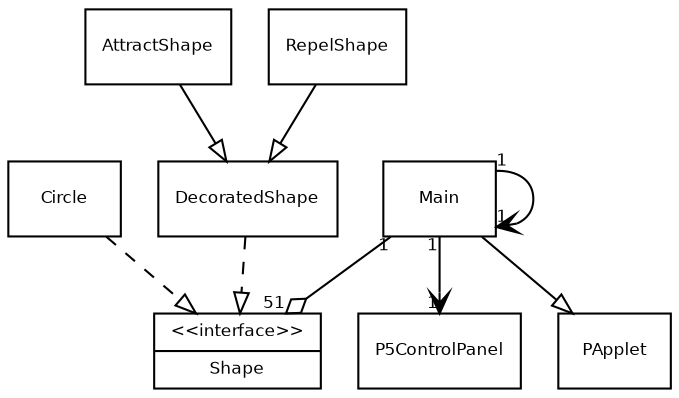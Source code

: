 digraph G {
        fontname = "Bitstream Vera Sans"
        fontsize = 8

        node [
                group = a
                fontname = "Bitstream Vera Sans"
                fontsize = 8
                shape = "record"
        ]


        edge [
                fontname = "Bitstream Vera Sans"
                fontsize = 8
        ]

        Shape [
                label = "{\<\<interface\>\>|Shape}"
        ]
        Circle [
                label = "{Circle}"
        ]
        DecoratedShape [
                label = "{DecoratedShape}"
        ]
        
        AttractShape [
                label = "{AttractShape}"
        ]

        RepelShape [
                label = "{RepelShape}"
        ]

        Main [
                label = "{Main}"
        ]

        P5ControlPanel [
                label = "{P5ControlPanel}"
        ]

        PApplet [
                label = "{PApplet}"
        ]


        Circle -> Shape [arrowhead="empty", style="dashed"]
        DecoratedShape -> Shape [arrowhead="empty", style="dashed"]

        AttractShape -> DecoratedShape [arrowhead="empty"]
        RepelShape -> DecoratedShape [arrowhead="empty"]

        Main -> PApplet [arrowhead="empty"]

        Main -> Shape [arrowhead="odiamond", headlabel = "51", taillabel = "1"]


        Main -> Main [arrowhead="vee", headlabel = "1", taillabel = "1"]
        Main -> P5ControlPanel [arrowhead="vee", headlabel = "1", taillabel = "1"]


        edge [
                arrowhead = "none"

                headlabel = "0..*"
                taillabel = "1"
        ]

}